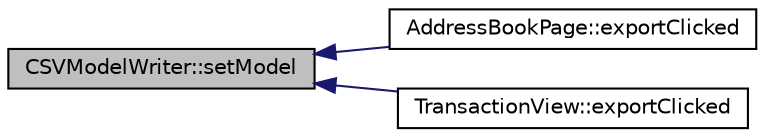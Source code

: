 digraph "CSVModelWriter::setModel"
{
  edge [fontname="Helvetica",fontsize="10",labelfontname="Helvetica",labelfontsize="10"];
  node [fontname="Helvetica",fontsize="10",shape=record];
  rankdir="LR";
  Node7 [label="CSVModelWriter::setModel",height=0.2,width=0.4,color="black", fillcolor="grey75", style="filled", fontcolor="black"];
  Node7 -> Node8 [dir="back",color="midnightblue",fontsize="10",style="solid",fontname="Helvetica"];
  Node8 [label="AddressBookPage::exportClicked",height=0.2,width=0.4,color="black", fillcolor="white", style="filled",URL="$d3/d4a/class_address_book_page.html#ae5b20525c7f1cf805eace9aafe308d42"];
  Node7 -> Node9 [dir="back",color="midnightblue",fontsize="10",style="solid",fontname="Helvetica"];
  Node9 [label="TransactionView::exportClicked",height=0.2,width=0.4,color="black", fillcolor="white", style="filled",URL="$d2/d2c/class_transaction_view.html#a5983022ff1e5395f87de3c5728eff8da"];
}
